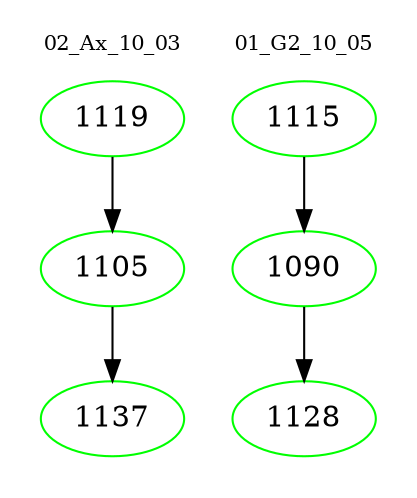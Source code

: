 digraph{
subgraph cluster_0 {
color = white
label = "02_Ax_10_03";
fontsize=10;
T0_1119 [label="1119", color="green"]
T0_1119 -> T0_1105 [color="black"]
T0_1105 [label="1105", color="green"]
T0_1105 -> T0_1137 [color="black"]
T0_1137 [label="1137", color="green"]
}
subgraph cluster_1 {
color = white
label = "01_G2_10_05";
fontsize=10;
T1_1115 [label="1115", color="green"]
T1_1115 -> T1_1090 [color="black"]
T1_1090 [label="1090", color="green"]
T1_1090 -> T1_1128 [color="black"]
T1_1128 [label="1128", color="green"]
}
}
